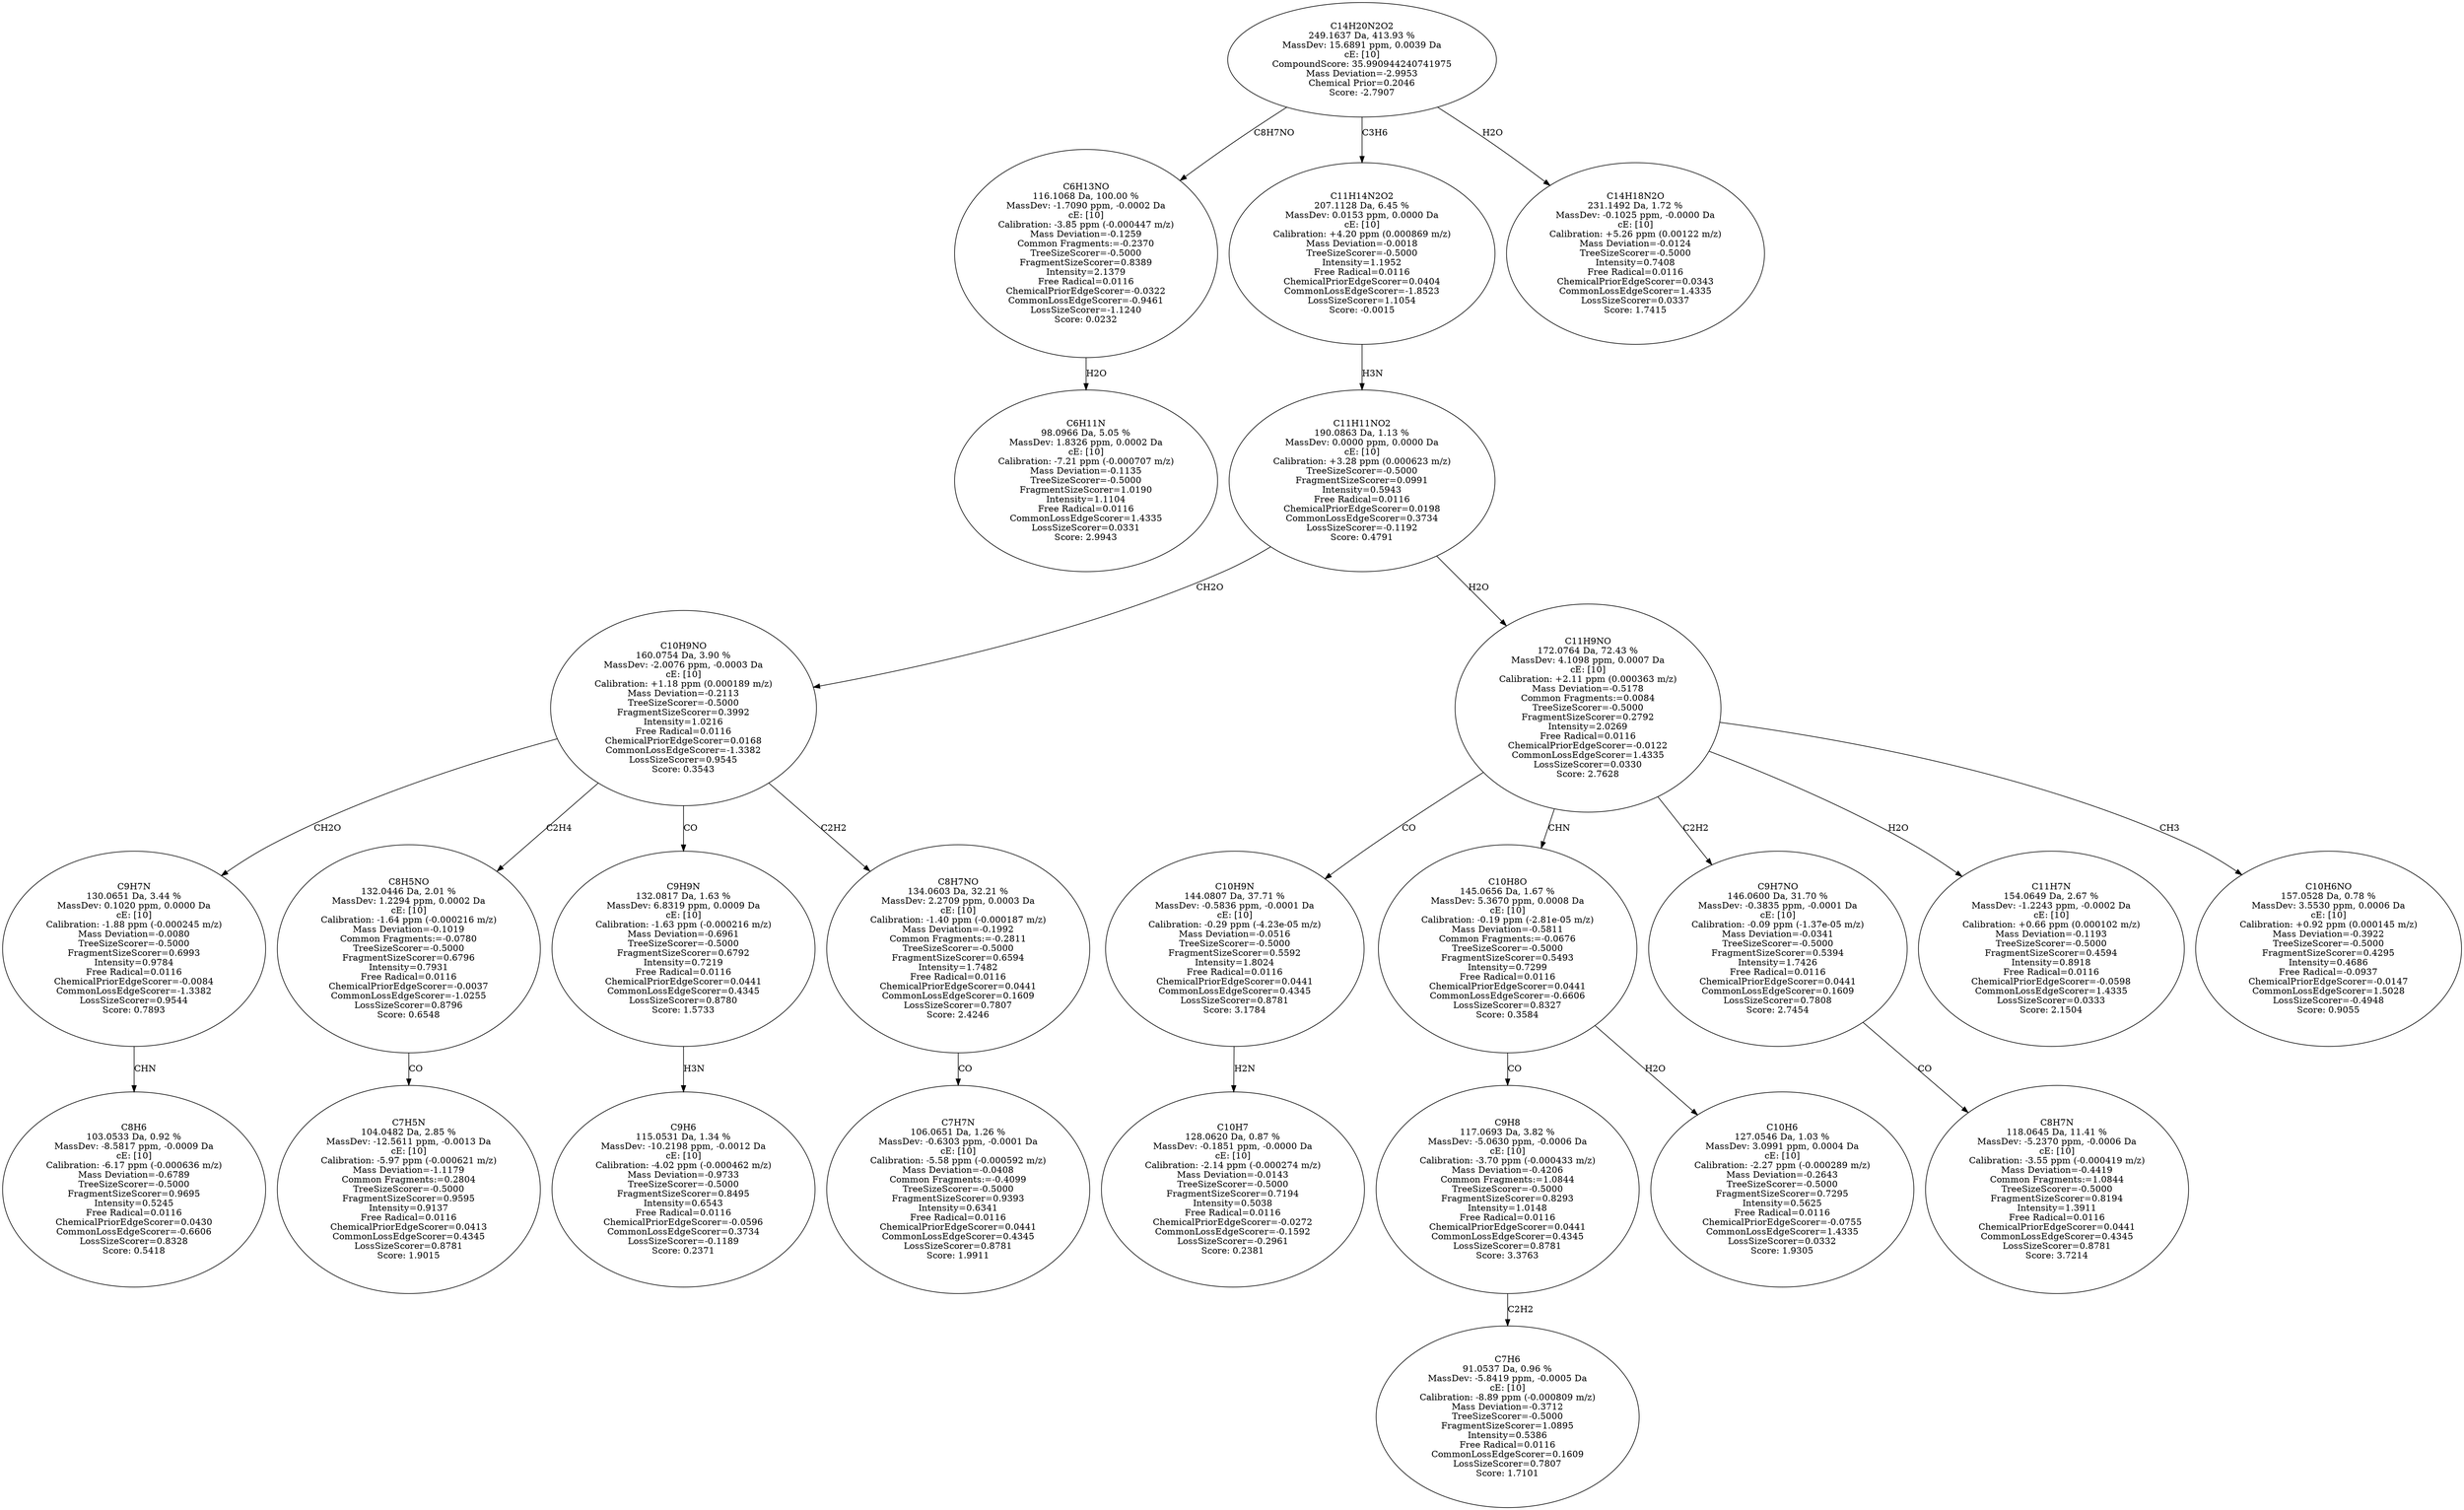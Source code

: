 strict digraph {
v1 [label="C6H11N\n98.0966 Da, 5.05 %\nMassDev: 1.8326 ppm, 0.0002 Da\ncE: [10]\nCalibration: -7.21 ppm (-0.000707 m/z)\nMass Deviation=-0.1135\nTreeSizeScorer=-0.5000\nFragmentSizeScorer=1.0190\nIntensity=1.1104\nFree Radical=0.0116\nCommonLossEdgeScorer=1.4335\nLossSizeScorer=0.0331\nScore: 2.9943"];
v2 [label="C6H13NO\n116.1068 Da, 100.00 %\nMassDev: -1.7090 ppm, -0.0002 Da\ncE: [10]\nCalibration: -3.85 ppm (-0.000447 m/z)\nMass Deviation=-0.1259\nCommon Fragments:=-0.2370\nTreeSizeScorer=-0.5000\nFragmentSizeScorer=0.8389\nIntensity=2.1379\nFree Radical=0.0116\nChemicalPriorEdgeScorer=-0.0322\nCommonLossEdgeScorer=-0.9461\nLossSizeScorer=-1.1240\nScore: 0.0232"];
v3 [label="C8H6\n103.0533 Da, 0.92 %\nMassDev: -8.5817 ppm, -0.0009 Da\ncE: [10]\nCalibration: -6.17 ppm (-0.000636 m/z)\nMass Deviation=-0.6789\nTreeSizeScorer=-0.5000\nFragmentSizeScorer=0.9695\nIntensity=0.5245\nFree Radical=0.0116\nChemicalPriorEdgeScorer=0.0430\nCommonLossEdgeScorer=-0.6606\nLossSizeScorer=0.8328\nScore: 0.5418"];
v4 [label="C9H7N\n130.0651 Da, 3.44 %\nMassDev: 0.1020 ppm, 0.0000 Da\ncE: [10]\nCalibration: -1.88 ppm (-0.000245 m/z)\nMass Deviation=-0.0080\nTreeSizeScorer=-0.5000\nFragmentSizeScorer=0.6993\nIntensity=0.9784\nFree Radical=0.0116\nChemicalPriorEdgeScorer=-0.0084\nCommonLossEdgeScorer=-1.3382\nLossSizeScorer=0.9544\nScore: 0.7893"];
v5 [label="C7H5N\n104.0482 Da, 2.85 %\nMassDev: -12.5611 ppm, -0.0013 Da\ncE: [10]\nCalibration: -5.97 ppm (-0.000621 m/z)\nMass Deviation=-1.1179\nCommon Fragments:=0.2804\nTreeSizeScorer=-0.5000\nFragmentSizeScorer=0.9595\nIntensity=0.9137\nFree Radical=0.0116\nChemicalPriorEdgeScorer=0.0413\nCommonLossEdgeScorer=0.4345\nLossSizeScorer=0.8781\nScore: 1.9015"];
v6 [label="C8H5NO\n132.0446 Da, 2.01 %\nMassDev: 1.2294 ppm, 0.0002 Da\ncE: [10]\nCalibration: -1.64 ppm (-0.000216 m/z)\nMass Deviation=-0.1019\nCommon Fragments:=-0.0780\nTreeSizeScorer=-0.5000\nFragmentSizeScorer=0.6796\nIntensity=0.7931\nFree Radical=0.0116\nChemicalPriorEdgeScorer=-0.0037\nCommonLossEdgeScorer=-1.0255\nLossSizeScorer=0.8796\nScore: 0.6548"];
v7 [label="C9H6\n115.0531 Da, 1.34 %\nMassDev: -10.2198 ppm, -0.0012 Da\ncE: [10]\nCalibration: -4.02 ppm (-0.000462 m/z)\nMass Deviation=-0.9733\nTreeSizeScorer=-0.5000\nFragmentSizeScorer=0.8495\nIntensity=0.6543\nFree Radical=0.0116\nChemicalPriorEdgeScorer=-0.0596\nCommonLossEdgeScorer=0.3734\nLossSizeScorer=-0.1189\nScore: 0.2371"];
v8 [label="C9H9N\n132.0817 Da, 1.63 %\nMassDev: 6.8319 ppm, 0.0009 Da\ncE: [10]\nCalibration: -1.63 ppm (-0.000216 m/z)\nMass Deviation=-0.6961\nTreeSizeScorer=-0.5000\nFragmentSizeScorer=0.6792\nIntensity=0.7219\nFree Radical=0.0116\nChemicalPriorEdgeScorer=0.0441\nCommonLossEdgeScorer=0.4345\nLossSizeScorer=0.8780\nScore: 1.5733"];
v9 [label="C7H7N\n106.0651 Da, 1.26 %\nMassDev: -0.6303 ppm, -0.0001 Da\ncE: [10]\nCalibration: -5.58 ppm (-0.000592 m/z)\nMass Deviation=-0.0408\nCommon Fragments:=-0.4099\nTreeSizeScorer=-0.5000\nFragmentSizeScorer=0.9393\nIntensity=0.6341\nFree Radical=0.0116\nChemicalPriorEdgeScorer=0.0441\nCommonLossEdgeScorer=0.4345\nLossSizeScorer=0.8781\nScore: 1.9911"];
v10 [label="C8H7NO\n134.0603 Da, 32.21 %\nMassDev: 2.2709 ppm, 0.0003 Da\ncE: [10]\nCalibration: -1.40 ppm (-0.000187 m/z)\nMass Deviation=-0.1992\nCommon Fragments:=-0.2811\nTreeSizeScorer=-0.5000\nFragmentSizeScorer=0.6594\nIntensity=1.7482\nFree Radical=0.0116\nChemicalPriorEdgeScorer=0.0441\nCommonLossEdgeScorer=0.1609\nLossSizeScorer=0.7807\nScore: 2.4246"];
v11 [label="C10H9NO\n160.0754 Da, 3.90 %\nMassDev: -2.0076 ppm, -0.0003 Da\ncE: [10]\nCalibration: +1.18 ppm (0.000189 m/z)\nMass Deviation=-0.2113\nTreeSizeScorer=-0.5000\nFragmentSizeScorer=0.3992\nIntensity=1.0216\nFree Radical=0.0116\nChemicalPriorEdgeScorer=0.0168\nCommonLossEdgeScorer=-1.3382\nLossSizeScorer=0.9545\nScore: 0.3543"];
v12 [label="C10H7\n128.0620 Da, 0.87 %\nMassDev: -0.1851 ppm, -0.0000 Da\ncE: [10]\nCalibration: -2.14 ppm (-0.000274 m/z)\nMass Deviation=-0.0143\nTreeSizeScorer=-0.5000\nFragmentSizeScorer=0.7194\nIntensity=0.5038\nFree Radical=0.0116\nChemicalPriorEdgeScorer=-0.0272\nCommonLossEdgeScorer=-0.1592\nLossSizeScorer=-0.2961\nScore: 0.2381"];
v13 [label="C10H9N\n144.0807 Da, 37.71 %\nMassDev: -0.5836 ppm, -0.0001 Da\ncE: [10]\nCalibration: -0.29 ppm (-4.23e-05 m/z)\nMass Deviation=-0.0516\nTreeSizeScorer=-0.5000\nFragmentSizeScorer=0.5592\nIntensity=1.8024\nFree Radical=0.0116\nChemicalPriorEdgeScorer=0.0441\nCommonLossEdgeScorer=0.4345\nLossSizeScorer=0.8781\nScore: 3.1784"];
v14 [label="C7H6\n91.0537 Da, 0.96 %\nMassDev: -5.8419 ppm, -0.0005 Da\ncE: [10]\nCalibration: -8.89 ppm (-0.000809 m/z)\nMass Deviation=-0.3712\nTreeSizeScorer=-0.5000\nFragmentSizeScorer=1.0895\nIntensity=0.5386\nFree Radical=0.0116\nCommonLossEdgeScorer=0.1609\nLossSizeScorer=0.7807\nScore: 1.7101"];
v15 [label="C9H8\n117.0693 Da, 3.82 %\nMassDev: -5.0630 ppm, -0.0006 Da\ncE: [10]\nCalibration: -3.70 ppm (-0.000433 m/z)\nMass Deviation=-0.4206\nCommon Fragments:=1.0844\nTreeSizeScorer=-0.5000\nFragmentSizeScorer=0.8293\nIntensity=1.0148\nFree Radical=0.0116\nChemicalPriorEdgeScorer=0.0441\nCommonLossEdgeScorer=0.4345\nLossSizeScorer=0.8781\nScore: 3.3763"];
v16 [label="C10H6\n127.0546 Da, 1.03 %\nMassDev: 3.0991 ppm, 0.0004 Da\ncE: [10]\nCalibration: -2.27 ppm (-0.000289 m/z)\nMass Deviation=-0.2643\nTreeSizeScorer=-0.5000\nFragmentSizeScorer=0.7295\nIntensity=0.5625\nFree Radical=0.0116\nChemicalPriorEdgeScorer=-0.0755\nCommonLossEdgeScorer=1.4335\nLossSizeScorer=0.0332\nScore: 1.9305"];
v17 [label="C10H8O\n145.0656 Da, 1.67 %\nMassDev: 5.3670 ppm, 0.0008 Da\ncE: [10]\nCalibration: -0.19 ppm (-2.81e-05 m/z)\nMass Deviation=-0.5811\nCommon Fragments:=-0.0676\nTreeSizeScorer=-0.5000\nFragmentSizeScorer=0.5493\nIntensity=0.7299\nFree Radical=0.0116\nChemicalPriorEdgeScorer=0.0441\nCommonLossEdgeScorer=-0.6606\nLossSizeScorer=0.8327\nScore: 0.3584"];
v18 [label="C8H7N\n118.0645 Da, 11.41 %\nMassDev: -5.2370 ppm, -0.0006 Da\ncE: [10]\nCalibration: -3.55 ppm (-0.000419 m/z)\nMass Deviation=-0.4419\nCommon Fragments:=1.0844\nTreeSizeScorer=-0.5000\nFragmentSizeScorer=0.8194\nIntensity=1.3911\nFree Radical=0.0116\nChemicalPriorEdgeScorer=0.0441\nCommonLossEdgeScorer=0.4345\nLossSizeScorer=0.8781\nScore: 3.7214"];
v19 [label="C9H7NO\n146.0600 Da, 31.70 %\nMassDev: -0.3835 ppm, -0.0001 Da\ncE: [10]\nCalibration: -0.09 ppm (-1.37e-05 m/z)\nMass Deviation=-0.0341\nTreeSizeScorer=-0.5000\nFragmentSizeScorer=0.5394\nIntensity=1.7426\nFree Radical=0.0116\nChemicalPriorEdgeScorer=0.0441\nCommonLossEdgeScorer=0.1609\nLossSizeScorer=0.7808\nScore: 2.7454"];
v20 [label="C11H7N\n154.0649 Da, 2.67 %\nMassDev: -1.2243 ppm, -0.0002 Da\ncE: [10]\nCalibration: +0.66 ppm (0.000102 m/z)\nMass Deviation=-0.1193\nTreeSizeScorer=-0.5000\nFragmentSizeScorer=0.4594\nIntensity=0.8918\nFree Radical=0.0116\nChemicalPriorEdgeScorer=-0.0598\nCommonLossEdgeScorer=1.4335\nLossSizeScorer=0.0333\nScore: 2.1504"];
v21 [label="C10H6NO\n157.0528 Da, 0.78 %\nMassDev: 3.5530 ppm, 0.0006 Da\ncE: [10]\nCalibration: +0.92 ppm (0.000145 m/z)\nMass Deviation=-0.3922\nTreeSizeScorer=-0.5000\nFragmentSizeScorer=0.4295\nIntensity=0.4686\nFree Radical=-0.0937\nChemicalPriorEdgeScorer=-0.0147\nCommonLossEdgeScorer=1.5028\nLossSizeScorer=-0.4948\nScore: 0.9055"];
v22 [label="C11H9NO\n172.0764 Da, 72.43 %\nMassDev: 4.1098 ppm, 0.0007 Da\ncE: [10]\nCalibration: +2.11 ppm (0.000363 m/z)\nMass Deviation=-0.5178\nCommon Fragments:=0.0084\nTreeSizeScorer=-0.5000\nFragmentSizeScorer=0.2792\nIntensity=2.0269\nFree Radical=0.0116\nChemicalPriorEdgeScorer=-0.0122\nCommonLossEdgeScorer=1.4335\nLossSizeScorer=0.0330\nScore: 2.7628"];
v23 [label="C11H11NO2\n190.0863 Da, 1.13 %\nMassDev: 0.0000 ppm, 0.0000 Da\ncE: [10]\nCalibration: +3.28 ppm (0.000623 m/z)\nTreeSizeScorer=-0.5000\nFragmentSizeScorer=0.0991\nIntensity=0.5943\nFree Radical=0.0116\nChemicalPriorEdgeScorer=0.0198\nCommonLossEdgeScorer=0.3734\nLossSizeScorer=-0.1192\nScore: 0.4791"];
v24 [label="C11H14N2O2\n207.1128 Da, 6.45 %\nMassDev: 0.0153 ppm, 0.0000 Da\ncE: [10]\nCalibration: +4.20 ppm (0.000869 m/z)\nMass Deviation=-0.0018\nTreeSizeScorer=-0.5000\nIntensity=1.1952\nFree Radical=0.0116\nChemicalPriorEdgeScorer=0.0404\nCommonLossEdgeScorer=-1.8523\nLossSizeScorer=1.1054\nScore: -0.0015"];
v25 [label="C14H18N2O\n231.1492 Da, 1.72 %\nMassDev: -0.1025 ppm, -0.0000 Da\ncE: [10]\nCalibration: +5.26 ppm (0.00122 m/z)\nMass Deviation=-0.0124\nTreeSizeScorer=-0.5000\nIntensity=0.7408\nFree Radical=0.0116\nChemicalPriorEdgeScorer=0.0343\nCommonLossEdgeScorer=1.4335\nLossSizeScorer=0.0337\nScore: 1.7415"];
v26 [label="C14H20N2O2\n249.1637 Da, 413.93 %\nMassDev: 15.6891 ppm, 0.0039 Da\ncE: [10]\nCompoundScore: 35.990944240741975\nMass Deviation=-2.9953\nChemical Prior=0.2046\nScore: -2.7907"];
v2 -> v1 [label="H2O"];
v26 -> v2 [label="C8H7NO"];
v4 -> v3 [label="CHN"];
v11 -> v4 [label="CH2O"];
v6 -> v5 [label="CO"];
v11 -> v6 [label="C2H4"];
v8 -> v7 [label="H3N"];
v11 -> v8 [label="CO"];
v10 -> v9 [label="CO"];
v11 -> v10 [label="C2H2"];
v23 -> v11 [label="CH2O"];
v13 -> v12 [label="H2N"];
v22 -> v13 [label="CO"];
v15 -> v14 [label="C2H2"];
v17 -> v15 [label="CO"];
v17 -> v16 [label="H2O"];
v22 -> v17 [label="CHN"];
v19 -> v18 [label="CO"];
v22 -> v19 [label="C2H2"];
v22 -> v20 [label="H2O"];
v22 -> v21 [label="CH3"];
v23 -> v22 [label="H2O"];
v24 -> v23 [label="H3N"];
v26 -> v24 [label="C3H6"];
v26 -> v25 [label="H2O"];
}